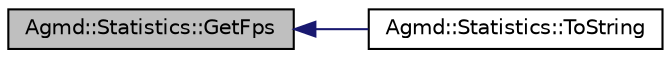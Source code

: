 digraph "Agmd::Statistics::GetFps"
{
  edge [fontname="Helvetica",fontsize="10",labelfontname="Helvetica",labelfontsize="10"];
  node [fontname="Helvetica",fontsize="10",shape=record];
  rankdir="LR";
  Node1 [label="Agmd::Statistics::GetFps",height=0.2,width=0.4,color="black", fillcolor="grey75", style="filled" fontcolor="black"];
  Node1 -> Node2 [dir="back",color="midnightblue",fontsize="10",style="solid",fontname="Helvetica"];
  Node2 [label="Agmd::Statistics::ToString",height=0.2,width=0.4,color="black", fillcolor="white", style="filled",URL="$class_agmd_1_1_statistics.html#af13777e70e46248cbb7ba5faa99e4f33"];
}
